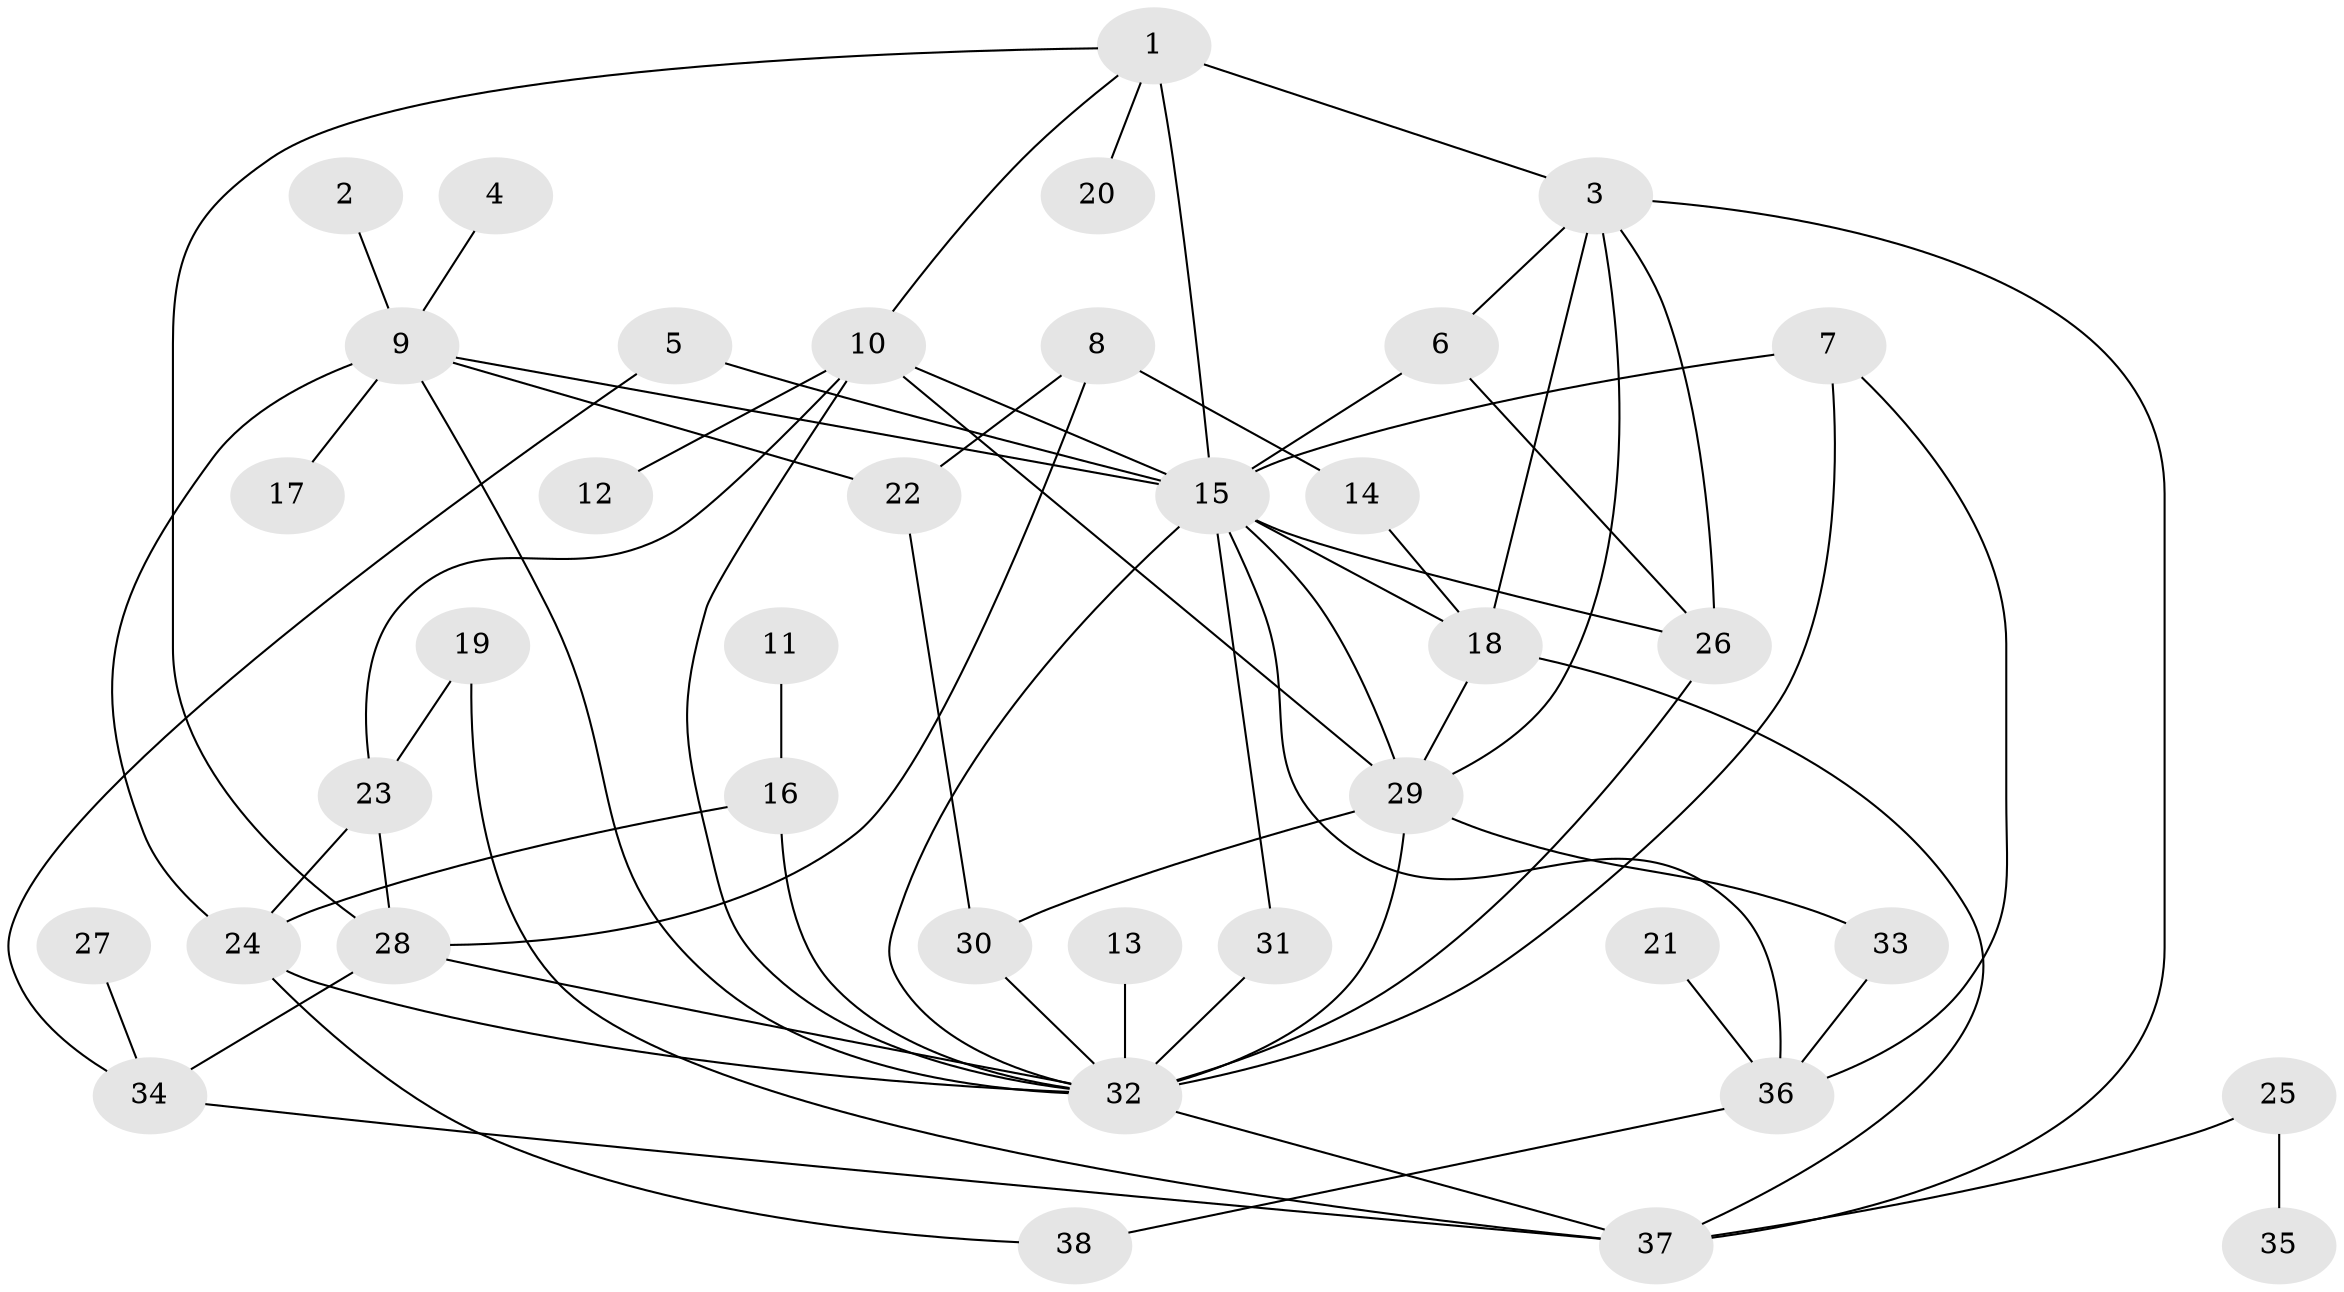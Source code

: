 // original degree distribution, {7: 0.04, 5: 0.04, 3: 0.14666666666666667, 16: 0.013333333333333334, 21: 0.013333333333333334, 2: 0.28, 9: 0.013333333333333334, 4: 0.06666666666666667, 1: 0.3333333333333333, 6: 0.05333333333333334}
// Generated by graph-tools (version 1.1) at 2025/01/03/09/25 03:01:50]
// undirected, 38 vertices, 68 edges
graph export_dot {
graph [start="1"]
  node [color=gray90,style=filled];
  1;
  2;
  3;
  4;
  5;
  6;
  7;
  8;
  9;
  10;
  11;
  12;
  13;
  14;
  15;
  16;
  17;
  18;
  19;
  20;
  21;
  22;
  23;
  24;
  25;
  26;
  27;
  28;
  29;
  30;
  31;
  32;
  33;
  34;
  35;
  36;
  37;
  38;
  1 -- 3 [weight=1.0];
  1 -- 10 [weight=1.0];
  1 -- 15 [weight=2.0];
  1 -- 20 [weight=1.0];
  1 -- 28 [weight=1.0];
  2 -- 9 [weight=1.0];
  3 -- 6 [weight=1.0];
  3 -- 18 [weight=1.0];
  3 -- 26 [weight=1.0];
  3 -- 29 [weight=1.0];
  3 -- 37 [weight=1.0];
  4 -- 9 [weight=1.0];
  5 -- 15 [weight=1.0];
  5 -- 34 [weight=1.0];
  6 -- 15 [weight=1.0];
  6 -- 26 [weight=1.0];
  7 -- 15 [weight=1.0];
  7 -- 32 [weight=1.0];
  7 -- 36 [weight=1.0];
  8 -- 14 [weight=1.0];
  8 -- 22 [weight=1.0];
  8 -- 28 [weight=1.0];
  9 -- 15 [weight=1.0];
  9 -- 17 [weight=1.0];
  9 -- 22 [weight=1.0];
  9 -- 24 [weight=1.0];
  9 -- 32 [weight=2.0];
  10 -- 12 [weight=1.0];
  10 -- 15 [weight=1.0];
  10 -- 23 [weight=1.0];
  10 -- 29 [weight=1.0];
  10 -- 32 [weight=1.0];
  11 -- 16 [weight=1.0];
  13 -- 32 [weight=1.0];
  14 -- 18 [weight=1.0];
  15 -- 18 [weight=1.0];
  15 -- 26 [weight=1.0];
  15 -- 29 [weight=1.0];
  15 -- 31 [weight=1.0];
  15 -- 32 [weight=1.0];
  15 -- 36 [weight=1.0];
  16 -- 24 [weight=1.0];
  16 -- 32 [weight=1.0];
  18 -- 29 [weight=1.0];
  18 -- 37 [weight=1.0];
  19 -- 23 [weight=1.0];
  19 -- 37 [weight=1.0];
  21 -- 36 [weight=1.0];
  22 -- 30 [weight=1.0];
  23 -- 24 [weight=1.0];
  23 -- 28 [weight=1.0];
  24 -- 32 [weight=1.0];
  24 -- 38 [weight=1.0];
  25 -- 35 [weight=1.0];
  25 -- 37 [weight=1.0];
  26 -- 32 [weight=2.0];
  27 -- 34 [weight=1.0];
  28 -- 32 [weight=1.0];
  28 -- 34 [weight=1.0];
  29 -- 30 [weight=1.0];
  29 -- 32 [weight=2.0];
  29 -- 33 [weight=1.0];
  30 -- 32 [weight=1.0];
  31 -- 32 [weight=2.0];
  32 -- 37 [weight=1.0];
  33 -- 36 [weight=1.0];
  34 -- 37 [weight=1.0];
  36 -- 38 [weight=1.0];
}
